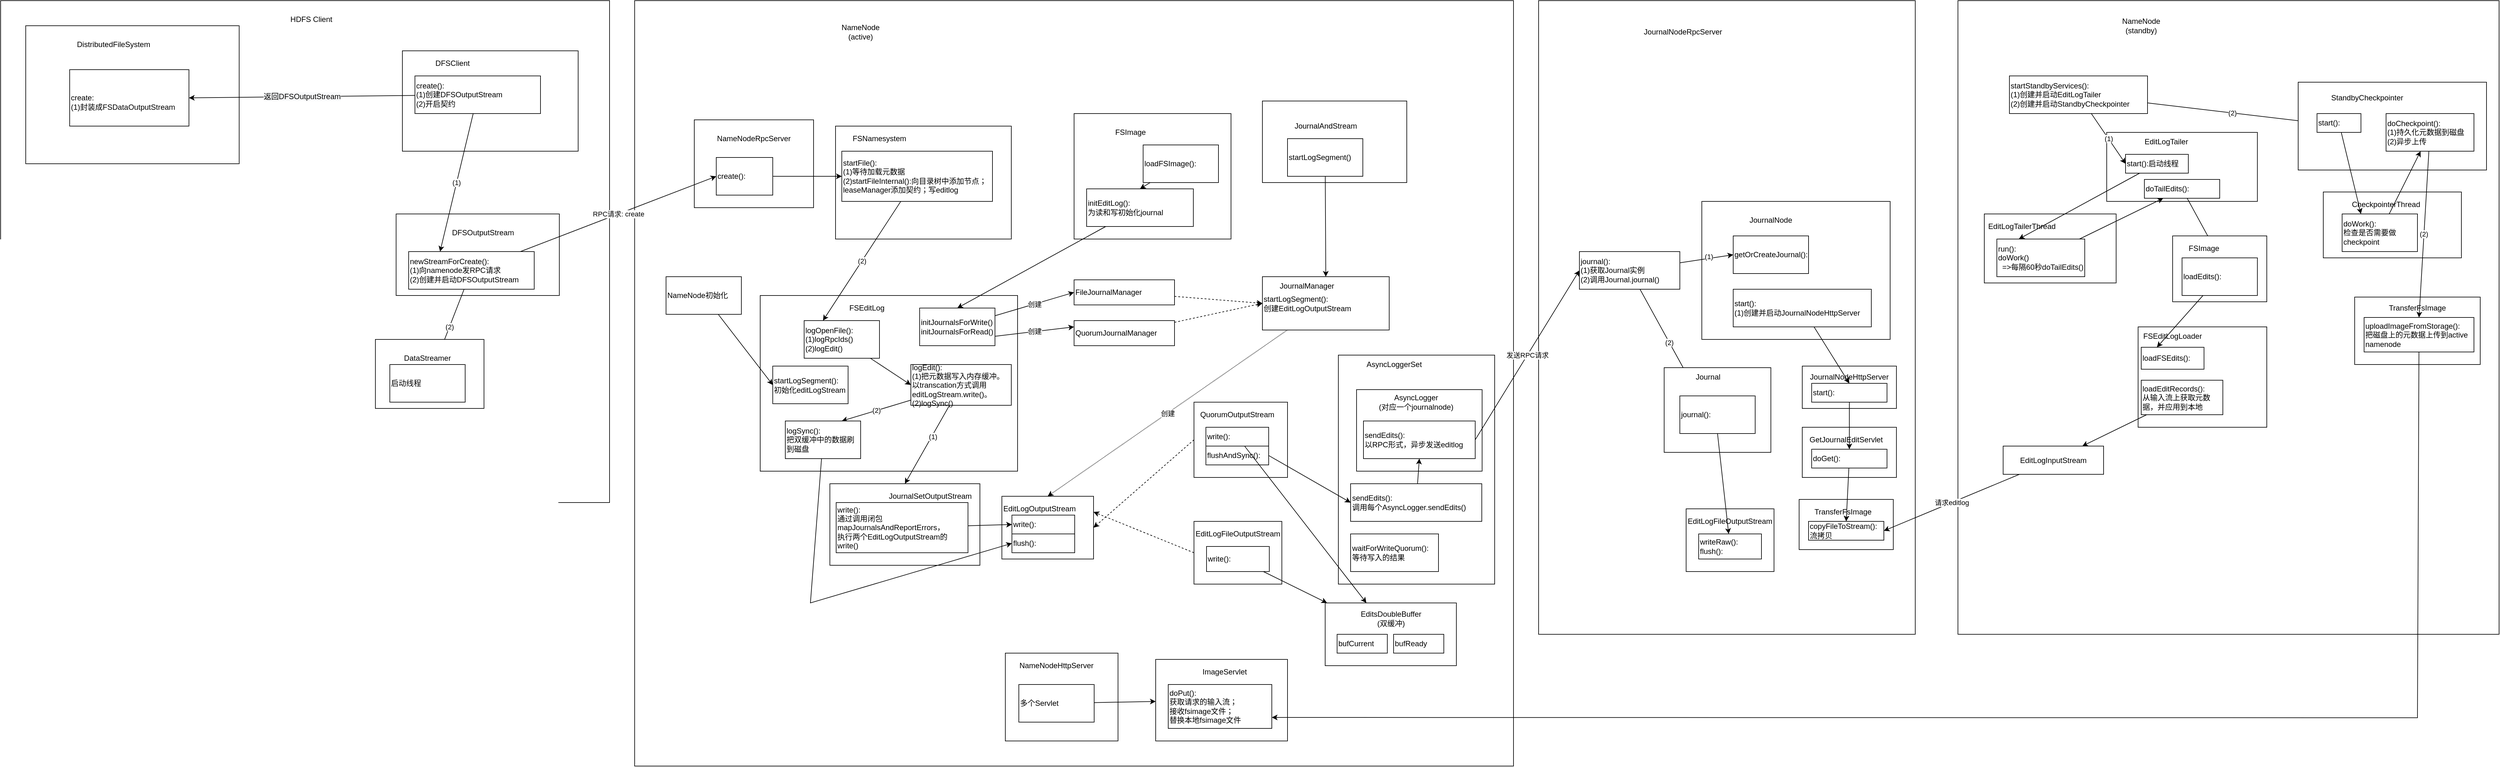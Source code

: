 <mxfile version="13.6.2" type="device"><diagram id="WIrvbd6yQjFykrB4WnED" name="Page-1"><mxGraphModel dx="1298" dy="945" grid="1" gridSize="10" guides="1" tooltips="1" connect="1" arrows="1" fold="1" page="1" pageScale="1" pageWidth="827" pageHeight="1169" math="0" shadow="0"><root><mxCell id="0"/><mxCell id="1" parent="0"/><mxCell id="L413cTu3ihqH50KX3K6Q-119" value="" style="rounded=0;whiteSpace=wrap;html=1;align=left;" vertex="1" parent="1"><mxGeometry x="70" y="180" width="970" height="800" as="geometry"/></mxCell><mxCell id="L413cTu3ihqH50KX3K6Q-20" value="" style="rounded=0;whiteSpace=wrap;html=1;align=left;" vertex="1" parent="1"><mxGeometry x="1080" y="180" width="1400" height="1220" as="geometry"/></mxCell><mxCell id="L413cTu3ihqH50KX3K6Q-99" value="" style="rounded=0;whiteSpace=wrap;html=1;align=left;" vertex="1" parent="1"><mxGeometry x="2201" y="745" width="249" height="365" as="geometry"/></mxCell><mxCell id="L413cTu3ihqH50KX3K6Q-1" value="" style="rounded=0;whiteSpace=wrap;html=1;" vertex="1" parent="1"><mxGeometry x="110" y="220" width="340" height="220" as="geometry"/></mxCell><mxCell id="L413cTu3ihqH50KX3K6Q-8" value="&lt;br&gt;create:&lt;br&gt;(1)封装成FSDataOutputStream" style="rounded=0;whiteSpace=wrap;html=1;align=left;" vertex="1" parent="1"><mxGeometry x="180" y="290" width="190" height="90" as="geometry"/></mxCell><mxCell id="L413cTu3ihqH50KX3K6Q-2" value="DistributedFileSystem" style="text;html=1;strokeColor=none;fillColor=none;align=center;verticalAlign=middle;whiteSpace=wrap;rounded=0;" vertex="1" parent="1"><mxGeometry x="180" y="240" width="140" height="20" as="geometry"/></mxCell><mxCell id="L413cTu3ihqH50KX3K6Q-3" value="" style="rounded=0;whiteSpace=wrap;html=1;" vertex="1" parent="1"><mxGeometry x="710" y="260" width="280" height="160" as="geometry"/></mxCell><mxCell id="L413cTu3ihqH50KX3K6Q-4" value="DFSClient" style="text;html=1;strokeColor=none;fillColor=none;align=center;verticalAlign=middle;whiteSpace=wrap;rounded=0;" vertex="1" parent="1"><mxGeometry x="770" y="270" width="40" height="20" as="geometry"/></mxCell><mxCell id="L413cTu3ihqH50KX3K6Q-5" value="" style="rounded=0;whiteSpace=wrap;html=1;" vertex="1" parent="1"><mxGeometry x="700" y="520" width="260" height="130" as="geometry"/></mxCell><mxCell id="L413cTu3ihqH50KX3K6Q-11" value="&lt;span style=&quot;font-size: 12px ; background-color: rgb(248 , 249 , 250)&quot;&gt;返回DFSOutputStream&lt;/span&gt;" style="rounded=0;orthogonalLoop=1;jettySize=auto;html=1;entryX=1;entryY=0.5;entryDx=0;entryDy=0;" edge="1" parent="1" source="L413cTu3ihqH50KX3K6Q-10" target="L413cTu3ihqH50KX3K6Q-8"><mxGeometry relative="1" as="geometry"/></mxCell><mxCell id="L413cTu3ihqH50KX3K6Q-19" value="(1)" style="edgeStyle=none;rounded=0;orthogonalLoop=1;jettySize=auto;html=1;entryX=0.25;entryY=0;entryDx=0;entryDy=0;" edge="1" parent="1" source="L413cTu3ihqH50KX3K6Q-10" target="L413cTu3ihqH50KX3K6Q-14"><mxGeometry relative="1" as="geometry"/></mxCell><mxCell id="L413cTu3ihqH50KX3K6Q-10" value="create():&lt;br&gt;(1)创建&lt;span style=&quot;text-align: center&quot;&gt;DFSOutputStream&lt;/span&gt;&lt;br&gt;(2)开启契约" style="rounded=0;whiteSpace=wrap;html=1;align=left;" vertex="1" parent="1"><mxGeometry x="730" y="300" width="200" height="60" as="geometry"/></mxCell><mxCell id="L413cTu3ihqH50KX3K6Q-13" value="DFSOutputStream" style="text;html=1;strokeColor=none;fillColor=none;align=center;verticalAlign=middle;whiteSpace=wrap;rounded=0;" vertex="1" parent="1"><mxGeometry x="787" y="540" width="103" height="20" as="geometry"/></mxCell><mxCell id="L413cTu3ihqH50KX3K6Q-18" value="(2)" style="edgeStyle=none;rounded=0;orthogonalLoop=1;jettySize=auto;html=1;" edge="1" parent="1" source="L413cTu3ihqH50KX3K6Q-14" target="L413cTu3ihqH50KX3K6Q-17"><mxGeometry relative="1" as="geometry"/></mxCell><mxCell id="L413cTu3ihqH50KX3K6Q-14" value="newStreamForCreate():&lt;br&gt;(1)向namenode发RPC请求&lt;br&gt;(2)创建并启动DFSOutputStream" style="rounded=0;whiteSpace=wrap;html=1;align=left;" vertex="1" parent="1"><mxGeometry x="720" y="580" width="200" height="60" as="geometry"/></mxCell><mxCell id="L413cTu3ihqH50KX3K6Q-15" value="" style="rounded=0;whiteSpace=wrap;html=1;align=left;" vertex="1" parent="1"><mxGeometry x="667" y="720" width="173" height="110" as="geometry"/></mxCell><mxCell id="L413cTu3ihqH50KX3K6Q-16" value="DataStreamer" style="text;html=1;strokeColor=none;fillColor=none;align=center;verticalAlign=middle;whiteSpace=wrap;rounded=0;" vertex="1" parent="1"><mxGeometry x="730" y="740" width="40" height="20" as="geometry"/></mxCell><mxCell id="L413cTu3ihqH50KX3K6Q-17" value="启动线程" style="rounded=0;whiteSpace=wrap;html=1;align=left;" vertex="1" parent="1"><mxGeometry x="690" y="760" width="120" height="60" as="geometry"/></mxCell><mxCell id="L413cTu3ihqH50KX3K6Q-21" value="NameNode&lt;br&gt;(active)" style="text;html=1;strokeColor=none;fillColor=none;align=center;verticalAlign=middle;whiteSpace=wrap;rounded=0;" vertex="1" parent="1"><mxGeometry x="1420" y="220" width="40" height="20" as="geometry"/></mxCell><mxCell id="L413cTu3ihqH50KX3K6Q-23" value="" style="rounded=0;whiteSpace=wrap;html=1;align=left;" vertex="1" parent="1"><mxGeometry x="1175" y="370" width="190" height="140" as="geometry"/></mxCell><mxCell id="L413cTu3ihqH50KX3K6Q-22" value="NameNodeRpcServer" style="text;html=1;strokeColor=none;fillColor=none;align=center;verticalAlign=middle;whiteSpace=wrap;rounded=0;" vertex="1" parent="1"><mxGeometry x="1210" y="390" width="120" height="20" as="geometry"/></mxCell><mxCell id="L413cTu3ihqH50KX3K6Q-25" value="create():&lt;br&gt;" style="rounded=0;whiteSpace=wrap;html=1;align=left;" vertex="1" parent="1"><mxGeometry x="1210" y="430" width="90" height="60" as="geometry"/></mxCell><mxCell id="L413cTu3ihqH50KX3K6Q-26" value="" style="rounded=0;whiteSpace=wrap;html=1;align=left;" vertex="1" parent="1"><mxGeometry x="1400" y="380" width="280" height="180" as="geometry"/></mxCell><mxCell id="L413cTu3ihqH50KX3K6Q-27" value="&lt;span style=&quot;text-align: left&quot;&gt;FSNamesystem&lt;/span&gt;" style="text;html=1;strokeColor=none;fillColor=none;align=center;verticalAlign=middle;whiteSpace=wrap;rounded=0;" vertex="1" parent="1"><mxGeometry x="1450" y="390" width="40" height="20" as="geometry"/></mxCell><mxCell id="L413cTu3ihqH50KX3K6Q-28" value="startFile():&lt;br&gt;(1)等待加载元数据&lt;br&gt;(2)startFileInternal():向目录树中添加节点；leaseManager添加契约；写editlog" style="rounded=0;whiteSpace=wrap;html=1;align=left;" vertex="1" parent="1"><mxGeometry x="1410" y="420" width="240" height="80" as="geometry"/></mxCell><mxCell id="L413cTu3ihqH50KX3K6Q-29" style="edgeStyle=none;rounded=0;orthogonalLoop=1;jettySize=auto;html=1;" edge="1" parent="1" source="L413cTu3ihqH50KX3K6Q-25" target="L413cTu3ihqH50KX3K6Q-28"><mxGeometry relative="1" as="geometry"/></mxCell><mxCell id="L413cTu3ihqH50KX3K6Q-30" value="RPC请求: create" style="edgeStyle=none;rounded=0;orthogonalLoop=1;jettySize=auto;html=1;entryX=0;entryY=0.5;entryDx=0;entryDy=0;" edge="1" parent="1" source="L413cTu3ihqH50KX3K6Q-14" target="L413cTu3ihqH50KX3K6Q-25"><mxGeometry relative="1" as="geometry"/></mxCell><mxCell id="L413cTu3ihqH50KX3K6Q-31" value="" style="rounded=0;whiteSpace=wrap;html=1;align=left;" vertex="1" parent="1"><mxGeometry x="1280" y="650" width="410" height="280" as="geometry"/></mxCell><mxCell id="L413cTu3ihqH50KX3K6Q-32" value="FSEditLog" style="text;html=1;strokeColor=none;fillColor=none;align=center;verticalAlign=middle;whiteSpace=wrap;rounded=0;" vertex="1" parent="1"><mxGeometry x="1430" y="660" width="40" height="20" as="geometry"/></mxCell><mxCell id="L413cTu3ihqH50KX3K6Q-36" style="edgeStyle=none;rounded=0;orthogonalLoop=1;jettySize=auto;html=1;entryX=0;entryY=0.5;entryDx=0;entryDy=0;" edge="1" parent="1" source="L413cTu3ihqH50KX3K6Q-33" target="L413cTu3ihqH50KX3K6Q-35"><mxGeometry relative="1" as="geometry"/></mxCell><mxCell id="L413cTu3ihqH50KX3K6Q-33" value="logOpenFile():&lt;br&gt;(1)logRpcIds()&lt;br&gt;(2)logEdit()" style="rounded=0;whiteSpace=wrap;html=1;align=left;" vertex="1" parent="1"><mxGeometry x="1350" y="690" width="120" height="60" as="geometry"/></mxCell><mxCell id="L413cTu3ihqH50KX3K6Q-34" value="(2)" style="edgeStyle=none;rounded=0;orthogonalLoop=1;jettySize=auto;html=1;entryX=0.25;entryY=0;entryDx=0;entryDy=0;" edge="1" parent="1" source="L413cTu3ihqH50KX3K6Q-28" target="L413cTu3ihqH50KX3K6Q-33"><mxGeometry relative="1" as="geometry"/></mxCell><mxCell id="L413cTu3ihqH50KX3K6Q-67" style="edgeStyle=none;rounded=0;orthogonalLoop=1;jettySize=auto;html=1;entryX=0.5;entryY=0;entryDx=0;entryDy=0;" edge="1" parent="1" source="L413cTu3ihqH50KX3K6Q-35" target="L413cTu3ihqH50KX3K6Q-50"><mxGeometry relative="1" as="geometry"/></mxCell><mxCell id="L413cTu3ihqH50KX3K6Q-68" value="(1)" style="edgeLabel;html=1;align=center;verticalAlign=middle;resizable=0;points=[];" vertex="1" connectable="0" parent="L413cTu3ihqH50KX3K6Q-67"><mxGeometry x="-0.206" y="2" relative="1" as="geometry"><mxPoint y="-1" as="offset"/></mxGeometry></mxCell><mxCell id="L413cTu3ihqH50KX3K6Q-85" value="(2)" style="edgeStyle=none;rounded=0;orthogonalLoop=1;jettySize=auto;html=1;entryX=0.75;entryY=0;entryDx=0;entryDy=0;" edge="1" parent="1" source="L413cTu3ihqH50KX3K6Q-35" target="L413cTu3ihqH50KX3K6Q-84"><mxGeometry relative="1" as="geometry"/></mxCell><mxCell id="L413cTu3ihqH50KX3K6Q-35" value="logEdit():&lt;br&gt;(1)把元数据写入内存缓冲。以transcation方式调用editLogStream.write()。&lt;br&gt;(2)logSync()" style="rounded=0;whiteSpace=wrap;html=1;align=left;" vertex="1" parent="1"><mxGeometry x="1520" y="760" width="160" height="65" as="geometry"/></mxCell><mxCell id="L413cTu3ihqH50KX3K6Q-41" value="" style="rounded=0;whiteSpace=wrap;html=1;align=left;" vertex="1" parent="1"><mxGeometry x="1780" y="360" width="250" height="200" as="geometry"/></mxCell><mxCell id="L413cTu3ihqH50KX3K6Q-42" value="FSImage" style="text;html=1;strokeColor=none;fillColor=none;align=center;verticalAlign=middle;whiteSpace=wrap;rounded=0;" vertex="1" parent="1"><mxGeometry x="1850" y="380" width="40" height="20" as="geometry"/></mxCell><mxCell id="L413cTu3ihqH50KX3K6Q-47" style="edgeStyle=none;rounded=0;orthogonalLoop=1;jettySize=auto;html=1;entryX=0.5;entryY=0;entryDx=0;entryDy=0;" edge="1" parent="1" source="L413cTu3ihqH50KX3K6Q-43" target="L413cTu3ihqH50KX3K6Q-46"><mxGeometry relative="1" as="geometry"/></mxCell><mxCell id="L413cTu3ihqH50KX3K6Q-43" value="initEditLog():&lt;br&gt;为读和写初始化journal" style="rounded=0;whiteSpace=wrap;html=1;align=left;" vertex="1" parent="1"><mxGeometry x="1800" y="480" width="170" height="60" as="geometry"/></mxCell><mxCell id="L413cTu3ihqH50KX3K6Q-45" style="edgeStyle=none;rounded=0;orthogonalLoop=1;jettySize=auto;html=1;entryX=0.5;entryY=0;entryDx=0;entryDy=0;" edge="1" parent="1" source="L413cTu3ihqH50KX3K6Q-44" target="L413cTu3ihqH50KX3K6Q-43"><mxGeometry relative="1" as="geometry"/></mxCell><mxCell id="L413cTu3ihqH50KX3K6Q-44" value="loadFSImage():" style="rounded=0;whiteSpace=wrap;html=1;align=left;" vertex="1" parent="1"><mxGeometry x="1890" y="410" width="120" height="60" as="geometry"/></mxCell><mxCell id="L413cTu3ihqH50KX3K6Q-48" value="创建" style="edgeStyle=none;rounded=0;orthogonalLoop=1;jettySize=auto;html=1;entryX=0;entryY=0.5;entryDx=0;entryDy=0;" edge="1" parent="1" source="L413cTu3ihqH50KX3K6Q-46" target="L413cTu3ihqH50KX3K6Q-37"><mxGeometry relative="1" as="geometry"/></mxCell><mxCell id="L413cTu3ihqH50KX3K6Q-49" value="创建" style="edgeStyle=none;rounded=0;orthogonalLoop=1;jettySize=auto;html=1;entryX=0;entryY=0.25;entryDx=0;entryDy=0;exitX=1;exitY=0.75;exitDx=0;exitDy=0;" edge="1" parent="1" source="L413cTu3ihqH50KX3K6Q-46" target="L413cTu3ihqH50KX3K6Q-39"><mxGeometry relative="1" as="geometry"/></mxCell><mxCell id="L413cTu3ihqH50KX3K6Q-46" value="initJournalsForWrite()&lt;br&gt;initJournalsForRead()" style="rounded=0;whiteSpace=wrap;html=1;align=left;" vertex="1" parent="1"><mxGeometry x="1534" y="670" width="120" height="60" as="geometry"/></mxCell><mxCell id="L413cTu3ihqH50KX3K6Q-50" value="" style="rounded=0;whiteSpace=wrap;html=1;align=left;" vertex="1" parent="1"><mxGeometry x="1391" y="950" width="239" height="130" as="geometry"/></mxCell><mxCell id="L413cTu3ihqH50KX3K6Q-51" value="JournalSetOutputStream" style="text;html=1;strokeColor=none;fillColor=none;align=center;verticalAlign=middle;whiteSpace=wrap;rounded=0;" vertex="1" parent="1"><mxGeometry x="1531" y="960" width="40" height="20" as="geometry"/></mxCell><mxCell id="L413cTu3ihqH50KX3K6Q-52" value="&lt;font style=&quot;font-size: 12px&quot;&gt;write():&lt;br&gt;通过调用闭包&lt;/font&gt;&lt;span style=&quot;background-color: rgb(255 , 255 , 255)&quot;&gt;&lt;font style=&quot;font-size: 12px&quot;&gt;mapJournalsAndReportErrors，&lt;br&gt;执行两个EditLogOutputStream的write()&lt;/font&gt;&lt;br&gt;&lt;/span&gt;" style="rounded=0;whiteSpace=wrap;html=1;align=left;" vertex="1" parent="1"><mxGeometry x="1401" y="980" width="210" height="80" as="geometry"/></mxCell><mxCell id="L413cTu3ihqH50KX3K6Q-53" value="" style="rounded=0;whiteSpace=wrap;html=1;align=left;" vertex="1" parent="1"><mxGeometry x="1665" y="970" width="146" height="100" as="geometry"/></mxCell><mxCell id="L413cTu3ihqH50KX3K6Q-54" value="EditLogOutputStream" style="text;html=1;strokeColor=none;fillColor=none;align=center;verticalAlign=middle;whiteSpace=wrap;rounded=0;" vertex="1" parent="1"><mxGeometry x="1705" y="980" width="40" height="20" as="geometry"/></mxCell><mxCell id="L413cTu3ihqH50KX3K6Q-61" style="edgeStyle=none;rounded=0;orthogonalLoop=1;jettySize=auto;html=1;entryX=1;entryY=0.25;entryDx=0;entryDy=0;dashed=1;exitX=0;exitY=0.5;exitDx=0;exitDy=0;" edge="1" parent="1" source="L413cTu3ihqH50KX3K6Q-55" target="L413cTu3ihqH50KX3K6Q-53"><mxGeometry relative="1" as="geometry"><mxPoint x="2041" y="975.833" as="sourcePoint"/></mxGeometry></mxCell><mxCell id="L413cTu3ihqH50KX3K6Q-55" value="" style="rounded=0;whiteSpace=wrap;html=1;align=left;" vertex="1" parent="1"><mxGeometry x="1971" y="1010" width="140" height="100" as="geometry"/></mxCell><mxCell id="L413cTu3ihqH50KX3K6Q-56" value="EditLogFileOutputStream" style="text;html=1;strokeColor=none;fillColor=none;align=center;verticalAlign=middle;whiteSpace=wrap;rounded=0;" vertex="1" parent="1"><mxGeometry x="2021" y="1020" width="40" height="20" as="geometry"/></mxCell><mxCell id="L413cTu3ihqH50KX3K6Q-62" style="edgeStyle=none;rounded=0;orthogonalLoop=1;jettySize=auto;html=1;entryX=1;entryY=0.5;entryDx=0;entryDy=0;dashed=1;exitX=0;exitY=0.5;exitDx=0;exitDy=0;" edge="1" parent="1" source="L413cTu3ihqH50KX3K6Q-57" target="L413cTu3ihqH50KX3K6Q-53"><mxGeometry relative="1" as="geometry"/></mxCell><mxCell id="L413cTu3ihqH50KX3K6Q-57" value="" style="rounded=0;whiteSpace=wrap;html=1;align=left;" vertex="1" parent="1"><mxGeometry x="1971" y="820" width="149" height="120" as="geometry"/></mxCell><mxCell id="L413cTu3ihqH50KX3K6Q-58" value="QuorumOutputStream" style="text;html=1;strokeColor=none;fillColor=none;align=center;verticalAlign=middle;whiteSpace=wrap;rounded=0;" vertex="1" parent="1"><mxGeometry x="2020" y="830" width="40" height="20" as="geometry"/></mxCell><mxCell id="L413cTu3ihqH50KX3K6Q-60" value="write():" style="rounded=0;whiteSpace=wrap;html=1;align=left;" vertex="1" parent="1"><mxGeometry x="1681" y="1000" width="100" height="30" as="geometry"/></mxCell><mxCell id="L413cTu3ihqH50KX3K6Q-188" style="edgeStyle=none;rounded=0;orthogonalLoop=1;jettySize=auto;html=1;" edge="1" parent="1" source="L413cTu3ihqH50KX3K6Q-65" target="L413cTu3ihqH50KX3K6Q-82"><mxGeometry relative="1" as="geometry"/></mxCell><mxCell id="L413cTu3ihqH50KX3K6Q-65" value="write():" style="rounded=0;whiteSpace=wrap;html=1;align=left;" vertex="1" parent="1"><mxGeometry x="1991" y="1050" width="100" height="40" as="geometry"/></mxCell><mxCell id="L413cTu3ihqH50KX3K6Q-66" value="write():" style="rounded=0;whiteSpace=wrap;html=1;align=left;" vertex="1" parent="1"><mxGeometry x="1990" y="860" width="100" height="30" as="geometry"/></mxCell><mxCell id="L413cTu3ihqH50KX3K6Q-70" value="startLogSegment():&lt;br&gt;初始化editLogStream" style="rounded=0;whiteSpace=wrap;html=1;align=left;" vertex="1" parent="1"><mxGeometry x="1300" y="762.5" width="120" height="60" as="geometry"/></mxCell><mxCell id="L413cTu3ihqH50KX3K6Q-72" style="edgeStyle=none;rounded=0;orthogonalLoop=1;jettySize=auto;html=1;entryX=0;entryY=0.5;entryDx=0;entryDy=0;" edge="1" parent="1" source="L413cTu3ihqH50KX3K6Q-71" target="L413cTu3ihqH50KX3K6Q-70"><mxGeometry relative="1" as="geometry"/></mxCell><mxCell id="L413cTu3ihqH50KX3K6Q-71" value="NameNode初始化" style="rounded=0;whiteSpace=wrap;html=1;align=left;" vertex="1" parent="1"><mxGeometry x="1130" y="620" width="120" height="60" as="geometry"/></mxCell><mxCell id="L413cTu3ihqH50KX3K6Q-73" value="" style="rounded=0;whiteSpace=wrap;html=1;align=left;" vertex="1" parent="1"><mxGeometry x="2080" y="340" width="230" height="130" as="geometry"/></mxCell><mxCell id="L413cTu3ihqH50KX3K6Q-78" style="edgeStyle=none;rounded=0;orthogonalLoop=1;jettySize=auto;html=1;entryX=0;entryY=0.5;entryDx=0;entryDy=0;dashed=1;" edge="1" parent="1" source="L413cTu3ihqH50KX3K6Q-37" target="L413cTu3ihqH50KX3K6Q-75"><mxGeometry relative="1" as="geometry"/></mxCell><mxCell id="L413cTu3ihqH50KX3K6Q-37" value="&lt;span style=&quot;text-align: center&quot;&gt;FileJournalManager&lt;br&gt;&lt;/span&gt;" style="rounded=0;whiteSpace=wrap;html=1;align=left;" vertex="1" parent="1"><mxGeometry x="1780" y="625" width="160" height="40" as="geometry"/></mxCell><mxCell id="L413cTu3ihqH50KX3K6Q-79" style="edgeStyle=none;rounded=0;orthogonalLoop=1;jettySize=auto;html=1;entryX=0;entryY=0.5;entryDx=0;entryDy=0;dashed=1;" edge="1" parent="1" source="L413cTu3ihqH50KX3K6Q-39" target="L413cTu3ihqH50KX3K6Q-75"><mxGeometry relative="1" as="geometry"/></mxCell><mxCell id="L413cTu3ihqH50KX3K6Q-39" value="&lt;span style=&quot;text-align: center&quot;&gt;QuorumJournalManager&lt;/span&gt;" style="rounded=0;whiteSpace=wrap;html=1;align=left;" vertex="1" parent="1"><mxGeometry x="1780" y="690" width="160" height="40" as="geometry"/></mxCell><mxCell id="L413cTu3ihqH50KX3K6Q-74" value="JournalAndStream" style="text;html=1;strokeColor=none;fillColor=none;align=center;verticalAlign=middle;whiteSpace=wrap;rounded=0;" vertex="1" parent="1"><mxGeometry x="2161" y="370" width="40" height="20" as="geometry"/></mxCell><mxCell id="L413cTu3ihqH50KX3K6Q-76" value="创建" style="edgeStyle=none;rounded=0;orthogonalLoop=1;jettySize=auto;html=1;entryX=0.5;entryY=0;entryDx=0;entryDy=0;dashed=1;dashPattern=1 1;" edge="1" parent="1" source="L413cTu3ihqH50KX3K6Q-75" target="L413cTu3ihqH50KX3K6Q-53"><mxGeometry relative="1" as="geometry"/></mxCell><mxCell id="L413cTu3ihqH50KX3K6Q-75" value="&lt;span style=&quot;text-align: center&quot;&gt;startLogSegment():&lt;br&gt;创建EditLogOutputStream&lt;/span&gt;" style="rounded=0;whiteSpace=wrap;html=1;align=left;" vertex="1" parent="1"><mxGeometry x="2080" y="620" width="202" height="85" as="geometry"/></mxCell><mxCell id="L413cTu3ihqH50KX3K6Q-77" value="&lt;span style=&quot;text-align: left&quot;&gt;JournalManager&lt;/span&gt;" style="text;html=1;strokeColor=none;fillColor=none;align=center;verticalAlign=middle;whiteSpace=wrap;rounded=0;" vertex="1" parent="1"><mxGeometry x="2131" y="625" width="40" height="20" as="geometry"/></mxCell><mxCell id="L413cTu3ihqH50KX3K6Q-81" style="edgeStyle=none;rounded=0;orthogonalLoop=1;jettySize=auto;html=1;entryX=0.5;entryY=0;entryDx=0;entryDy=0;" edge="1" parent="1" source="L413cTu3ihqH50KX3K6Q-80" target="L413cTu3ihqH50KX3K6Q-75"><mxGeometry relative="1" as="geometry"/></mxCell><mxCell id="L413cTu3ihqH50KX3K6Q-80" value="&lt;pre style=&quot;background-color: rgb(255 , 255 , 255)&quot;&gt;&lt;font style=&quot;font-size: 12px&quot; face=&quot;Helvetica&quot;&gt;startLogSegment()&lt;/font&gt;&lt;/pre&gt;" style="rounded=0;whiteSpace=wrap;html=1;align=left;" vertex="1" parent="1"><mxGeometry x="2120" y="400" width="120" height="60" as="geometry"/></mxCell><mxCell id="L413cTu3ihqH50KX3K6Q-82" value="" style="rounded=0;whiteSpace=wrap;html=1;align=left;" vertex="1" parent="1"><mxGeometry x="2180" y="1140" width="209" height="100" as="geometry"/></mxCell><mxCell id="L413cTu3ihqH50KX3K6Q-83" value="EditsDoubleBuffer&lt;br&gt;(双缓冲)" style="text;html=1;strokeColor=none;fillColor=none;align=center;verticalAlign=middle;whiteSpace=wrap;rounded=0;" vertex="1" parent="1"><mxGeometry x="2209.5" y="1150" width="150" height="30" as="geometry"/></mxCell><mxCell id="L413cTu3ihqH50KX3K6Q-90" style="edgeStyle=none;rounded=0;orthogonalLoop=1;jettySize=auto;html=1;entryX=0;entryY=0.5;entryDx=0;entryDy=0;" edge="1" parent="1" source="L413cTu3ihqH50KX3K6Q-84" target="L413cTu3ihqH50KX3K6Q-89"><mxGeometry relative="1" as="geometry"><Array as="points"><mxPoint x="1360" y="1140"/></Array></mxGeometry></mxCell><mxCell id="L413cTu3ihqH50KX3K6Q-84" value="logSync():&lt;br&gt;把双缓冲中的数据刷到磁盘" style="rounded=0;whiteSpace=wrap;html=1;align=left;" vertex="1" parent="1"><mxGeometry x="1320" y="850" width="120" height="60" as="geometry"/></mxCell><mxCell id="L413cTu3ihqH50KX3K6Q-87" value="bufCurrent" style="rounded=0;whiteSpace=wrap;html=1;align=left;" vertex="1" parent="1"><mxGeometry x="2199" y="1190" width="80" height="30" as="geometry"/></mxCell><mxCell id="L413cTu3ihqH50KX3K6Q-88" value="bufReady" style="rounded=0;whiteSpace=wrap;html=1;align=left;" vertex="1" parent="1"><mxGeometry x="2289" y="1190" width="80" height="30" as="geometry"/></mxCell><mxCell id="L413cTu3ihqH50KX3K6Q-69" style="edgeStyle=none;rounded=0;orthogonalLoop=1;jettySize=auto;html=1;entryX=0;entryY=0.5;entryDx=0;entryDy=0;" edge="1" parent="1" source="L413cTu3ihqH50KX3K6Q-52" target="L413cTu3ihqH50KX3K6Q-60"><mxGeometry relative="1" as="geometry"/></mxCell><mxCell id="L413cTu3ihqH50KX3K6Q-89" value="flush():" style="rounded=0;whiteSpace=wrap;html=1;align=left;" vertex="1" parent="1"><mxGeometry x="1681" y="1030" width="100" height="30" as="geometry"/></mxCell><mxCell id="L413cTu3ihqH50KX3K6Q-102" style="edgeStyle=none;rounded=0;orthogonalLoop=1;jettySize=auto;html=1;entryX=0;entryY=0.5;entryDx=0;entryDy=0;exitX=1;exitY=0.5;exitDx=0;exitDy=0;" edge="1" parent="1" source="L413cTu3ihqH50KX3K6Q-91" target="L413cTu3ihqH50KX3K6Q-103"><mxGeometry relative="1" as="geometry"/></mxCell><mxCell id="L413cTu3ihqH50KX3K6Q-91" value="flushAndSync():" style="rounded=0;whiteSpace=wrap;html=1;align=left;" vertex="1" parent="1"><mxGeometry x="1990" y="890" width="100" height="30" as="geometry"/></mxCell><mxCell id="L413cTu3ihqH50KX3K6Q-92" value="" style="rounded=0;whiteSpace=wrap;html=1;align=left;" vertex="1" parent="1"><mxGeometry x="2520" y="180" width="600" height="1010" as="geometry"/></mxCell><mxCell id="L413cTu3ihqH50KX3K6Q-93" value="JournalNodeRpcServer" style="text;html=1;strokeColor=none;fillColor=none;align=center;verticalAlign=middle;whiteSpace=wrap;rounded=0;" vertex="1" parent="1"><mxGeometry x="2730" y="220" width="40" height="20" as="geometry"/></mxCell><mxCell id="L413cTu3ihqH50KX3K6Q-145" value="(2)" style="edgeStyle=none;rounded=0;orthogonalLoop=1;jettySize=auto;html=1;entryX=0.25;entryY=0;entryDx=0;entryDy=0;" edge="1" parent="1" source="L413cTu3ihqH50KX3K6Q-94" target="L413cTu3ihqH50KX3K6Q-110"><mxGeometry relative="1" as="geometry"/></mxCell><mxCell id="L413cTu3ihqH50KX3K6Q-94" value="journal():&lt;br&gt;(1)获取Journal实例&lt;br&gt;(2)调用Journal.journal()" style="rounded=0;whiteSpace=wrap;html=1;align=left;" vertex="1" parent="1"><mxGeometry x="2585" y="580" width="160" height="60" as="geometry"/></mxCell><mxCell id="L413cTu3ihqH50KX3K6Q-95" value="" style="rounded=0;whiteSpace=wrap;html=1;align=left;" vertex="1" parent="1"><mxGeometry x="2230" y="800" width="200" height="130" as="geometry"/></mxCell><mxCell id="L413cTu3ihqH50KX3K6Q-96" value="AsyncLogger&lt;br&gt;(对应一个journalnode)" style="text;html=1;strokeColor=none;fillColor=none;align=center;verticalAlign=middle;whiteSpace=wrap;rounded=0;" vertex="1" parent="1"><mxGeometry x="2240" y="810" width="170" height="20" as="geometry"/></mxCell><mxCell id="L413cTu3ihqH50KX3K6Q-98" value="发送RPC请求" style="edgeStyle=none;rounded=0;orthogonalLoop=1;jettySize=auto;html=1;entryX=0;entryY=0.5;entryDx=0;entryDy=0;exitX=1;exitY=0.5;exitDx=0;exitDy=0;" edge="1" parent="1" source="L413cTu3ihqH50KX3K6Q-97" target="L413cTu3ihqH50KX3K6Q-94"><mxGeometry relative="1" as="geometry"/></mxCell><mxCell id="L413cTu3ihqH50KX3K6Q-97" value="sendEdits():&lt;br&gt;以RPC形式，异步发送editlog" style="rounded=0;whiteSpace=wrap;html=1;align=left;" vertex="1" parent="1"><mxGeometry x="2241" y="850" width="178" height="60" as="geometry"/></mxCell><mxCell id="L413cTu3ihqH50KX3K6Q-100" value="AsyncLoggerSet" style="text;html=1;strokeColor=none;fillColor=none;align=center;verticalAlign=middle;whiteSpace=wrap;rounded=0;" vertex="1" parent="1"><mxGeometry x="2270" y="750" width="40" height="20" as="geometry"/></mxCell><mxCell id="L413cTu3ihqH50KX3K6Q-101" value="waitForWriteQuorum():&lt;br&gt;等待写入的结果" style="rounded=0;whiteSpace=wrap;html=1;align=left;" vertex="1" parent="1"><mxGeometry x="2220.5" y="1030" width="140" height="60" as="geometry"/></mxCell><mxCell id="L413cTu3ihqH50KX3K6Q-104" style="edgeStyle=none;rounded=0;orthogonalLoop=1;jettySize=auto;html=1;entryX=0.5;entryY=1;entryDx=0;entryDy=0;" edge="1" parent="1" source="L413cTu3ihqH50KX3K6Q-103" target="L413cTu3ihqH50KX3K6Q-97"><mxGeometry relative="1" as="geometry"/></mxCell><mxCell id="L413cTu3ihqH50KX3K6Q-103" value="sendEdits():&lt;br&gt;调用每个AsyncLogger.sendEdits()" style="rounded=0;whiteSpace=wrap;html=1;align=left;" vertex="1" parent="1"><mxGeometry x="2220.5" y="950" width="209" height="60" as="geometry"/></mxCell><mxCell id="L413cTu3ihqH50KX3K6Q-105" value="" style="rounded=0;whiteSpace=wrap;html=1;align=left;" vertex="1" parent="1"><mxGeometry x="2780" y="500" width="300" height="220" as="geometry"/></mxCell><mxCell id="L413cTu3ihqH50KX3K6Q-106" value="JournalNode" style="text;html=1;strokeColor=none;fillColor=none;align=center;verticalAlign=middle;whiteSpace=wrap;rounded=0;" vertex="1" parent="1"><mxGeometry x="2870" y="520" width="40" height="20" as="geometry"/></mxCell><mxCell id="L413cTu3ihqH50KX3K6Q-107" value="getOrCreateJournal():&lt;br&gt;" style="rounded=0;whiteSpace=wrap;html=1;align=left;" vertex="1" parent="1"><mxGeometry x="2830" y="555" width="120" height="60" as="geometry"/></mxCell><mxCell id="L413cTu3ihqH50KX3K6Q-108" value="" style="rounded=0;whiteSpace=wrap;html=1;align=left;" vertex="1" parent="1"><mxGeometry x="2720" y="765" width="170" height="135" as="geometry"/></mxCell><mxCell id="L413cTu3ihqH50KX3K6Q-109" value="Journal" style="text;html=1;strokeColor=none;fillColor=none;align=center;verticalAlign=middle;whiteSpace=wrap;rounded=0;" vertex="1" parent="1"><mxGeometry x="2770" y="770" width="40" height="20" as="geometry"/></mxCell><mxCell id="L413cTu3ihqH50KX3K6Q-110" value="journal():&lt;br&gt;" style="rounded=0;whiteSpace=wrap;html=1;align=left;" vertex="1" parent="1"><mxGeometry x="2745" y="810" width="120" height="60" as="geometry"/></mxCell><mxCell id="L413cTu3ihqH50KX3K6Q-112" value="" style="rounded=0;whiteSpace=wrap;html=1;align=left;" vertex="1" parent="1"><mxGeometry x="2755" y="990" width="140" height="100" as="geometry"/></mxCell><mxCell id="L413cTu3ihqH50KX3K6Q-113" value="EditLogFileOutputStream" style="text;html=1;strokeColor=none;fillColor=none;align=center;verticalAlign=middle;whiteSpace=wrap;rounded=0;" vertex="1" parent="1"><mxGeometry x="2805" y="1000" width="40" height="20" as="geometry"/></mxCell><mxCell id="L413cTu3ihqH50KX3K6Q-114" value="writeRaw():&lt;br&gt;flush():" style="rounded=0;whiteSpace=wrap;html=1;align=left;" vertex="1" parent="1"><mxGeometry x="2775" y="1030" width="100" height="40" as="geometry"/></mxCell><mxCell id="L413cTu3ihqH50KX3K6Q-116" style="edgeStyle=none;rounded=0;orthogonalLoop=1;jettySize=auto;html=1;exitX=0.5;exitY=1;exitDx=0;exitDy=0;" edge="1" parent="1" source="L413cTu3ihqH50KX3K6Q-110" target="L413cTu3ihqH50KX3K6Q-114"><mxGeometry relative="1" as="geometry"/></mxCell><mxCell id="L413cTu3ihqH50KX3K6Q-117" value="" style="rounded=0;whiteSpace=wrap;html=1;align=left;" vertex="1" parent="1"><mxGeometry x="3188" y="180" width="862" height="1010" as="geometry"/></mxCell><mxCell id="L413cTu3ihqH50KX3K6Q-118" value="NameNode&lt;br&gt;(standby)" style="text;html=1;strokeColor=none;fillColor=none;align=center;verticalAlign=middle;whiteSpace=wrap;rounded=0;" vertex="1" parent="1"><mxGeometry x="3460" y="210" width="40" height="20" as="geometry"/></mxCell><mxCell id="L413cTu3ihqH50KX3K6Q-120" value="HDFS Client" style="text;html=1;strokeColor=none;fillColor=none;align=center;verticalAlign=middle;whiteSpace=wrap;rounded=0;" vertex="1" parent="1"><mxGeometry x="520" y="200" width="90" height="20" as="geometry"/></mxCell><mxCell id="L413cTu3ihqH50KX3K6Q-192" value="(2)" style="edgeStyle=none;rounded=0;orthogonalLoop=1;jettySize=auto;html=1;entryX=0;entryY=0.5;entryDx=0;entryDy=0;" edge="1" parent="1" source="L413cTu3ihqH50KX3K6Q-121" target="L413cTu3ihqH50KX3K6Q-173"><mxGeometry relative="1" as="geometry"/></mxCell><mxCell id="L413cTu3ihqH50KX3K6Q-121" value="startStandbyServices():&lt;br&gt;(1)创建并启动EditLogTailer&lt;br&gt;(2)创建并启动StandbyCheckpointer" style="rounded=0;whiteSpace=wrap;html=1;align=left;" vertex="1" parent="1"><mxGeometry x="3270" y="300" width="220" height="60" as="geometry"/></mxCell><mxCell id="L413cTu3ihqH50KX3K6Q-122" value="" style="rounded=0;whiteSpace=wrap;html=1;align=left;" vertex="1" parent="1"><mxGeometry x="3425" y="390" width="240" height="110" as="geometry"/></mxCell><mxCell id="L413cTu3ihqH50KX3K6Q-123" value="EditLogTailer" style="text;html=1;strokeColor=none;fillColor=none;align=center;verticalAlign=middle;whiteSpace=wrap;rounded=0;" vertex="1" parent="1"><mxGeometry x="3500" y="395" width="40" height="20" as="geometry"/></mxCell><mxCell id="L413cTu3ihqH50KX3K6Q-124" value="" style="rounded=0;whiteSpace=wrap;html=1;align=left;" vertex="1" parent="1"><mxGeometry x="3230" y="520" width="210" height="110" as="geometry"/></mxCell><mxCell id="L413cTu3ihqH50KX3K6Q-125" value="EditLogTailerThread" style="text;html=1;strokeColor=none;fillColor=none;align=center;verticalAlign=middle;whiteSpace=wrap;rounded=0;" vertex="1" parent="1"><mxGeometry x="3270" y="530" width="40" height="20" as="geometry"/></mxCell><mxCell id="L413cTu3ihqH50KX3K6Q-127" style="edgeStyle=none;rounded=0;orthogonalLoop=1;jettySize=auto;html=1;entryX=0.25;entryY=0;entryDx=0;entryDy=0;" edge="1" parent="1" source="L413cTu3ihqH50KX3K6Q-126" target="L413cTu3ihqH50KX3K6Q-128"><mxGeometry relative="1" as="geometry"/></mxCell><mxCell id="L413cTu3ihqH50KX3K6Q-126" value="start():启动线程" style="rounded=0;whiteSpace=wrap;html=1;align=left;" vertex="1" parent="1"><mxGeometry x="3455" y="425" width="100" height="30" as="geometry"/></mxCell><mxCell id="L413cTu3ihqH50KX3K6Q-130" style="edgeStyle=none;rounded=0;orthogonalLoop=1;jettySize=auto;html=1;entryX=0.25;entryY=1;entryDx=0;entryDy=0;" edge="1" parent="1" source="L413cTu3ihqH50KX3K6Q-128" target="L413cTu3ihqH50KX3K6Q-129"><mxGeometry relative="1" as="geometry"/></mxCell><mxCell id="L413cTu3ihqH50KX3K6Q-128" value="run():&lt;br&gt;doWork()&lt;br&gt;&amp;nbsp; =&amp;gt;每隔60秒doTailEdits()" style="rounded=0;whiteSpace=wrap;html=1;align=left;" vertex="1" parent="1"><mxGeometry x="3250" y="560" width="140" height="60" as="geometry"/></mxCell><mxCell id="L413cTu3ihqH50KX3K6Q-134" style="edgeStyle=none;rounded=0;orthogonalLoop=1;jettySize=auto;html=1;entryX=0.5;entryY=0;entryDx=0;entryDy=0;" edge="1" parent="1" source="L413cTu3ihqH50KX3K6Q-129" target="L413cTu3ihqH50KX3K6Q-133"><mxGeometry relative="1" as="geometry"/></mxCell><mxCell id="L413cTu3ihqH50KX3K6Q-129" value="doTailEdits():" style="rounded=0;whiteSpace=wrap;html=1;align=left;" vertex="1" parent="1"><mxGeometry x="3485" y="465" width="120" height="30" as="geometry"/></mxCell><mxCell id="L413cTu3ihqH50KX3K6Q-131" value="" style="rounded=0;whiteSpace=wrap;html=1;align=left;" vertex="1" parent="1"><mxGeometry x="3530" y="555" width="150" height="105" as="geometry"/></mxCell><mxCell id="L413cTu3ihqH50KX3K6Q-132" value="FSImage" style="text;html=1;strokeColor=none;fillColor=none;align=center;verticalAlign=middle;whiteSpace=wrap;rounded=0;" vertex="1" parent="1"><mxGeometry x="3560" y="565" width="40" height="20" as="geometry"/></mxCell><mxCell id="L413cTu3ihqH50KX3K6Q-133" value="loadEdits():&lt;br&gt;" style="rounded=0;whiteSpace=wrap;html=1;align=left;" vertex="1" parent="1"><mxGeometry x="3545" y="590" width="120" height="60" as="geometry"/></mxCell><mxCell id="L413cTu3ihqH50KX3K6Q-135" value="" style="rounded=0;whiteSpace=wrap;html=1;align=left;" vertex="1" parent="1"><mxGeometry x="3475" y="700" width="205" height="160" as="geometry"/></mxCell><mxCell id="L413cTu3ihqH50KX3K6Q-136" value="FSEditLogLoader" style="text;html=1;strokeColor=none;fillColor=none;align=center;verticalAlign=middle;whiteSpace=wrap;rounded=0;" vertex="1" parent="1"><mxGeometry x="3510" y="705" width="40" height="20" as="geometry"/></mxCell><mxCell id="L413cTu3ihqH50KX3K6Q-137" value="loadFSEdits():" style="rounded=0;whiteSpace=wrap;html=1;align=left;" vertex="1" parent="1"><mxGeometry x="3480" y="732.5" width="100" height="35" as="geometry"/></mxCell><mxCell id="L413cTu3ihqH50KX3K6Q-138" style="edgeStyle=none;rounded=0;orthogonalLoop=1;jettySize=auto;html=1;entryX=0.25;entryY=0;entryDx=0;entryDy=0;" edge="1" parent="1" source="L413cTu3ihqH50KX3K6Q-133" target="L413cTu3ihqH50KX3K6Q-137"><mxGeometry relative="1" as="geometry"/></mxCell><mxCell id="L413cTu3ihqH50KX3K6Q-158" style="edgeStyle=none;rounded=0;orthogonalLoop=1;jettySize=auto;html=1;" edge="1" parent="1" source="L413cTu3ihqH50KX3K6Q-139" target="L413cTu3ihqH50KX3K6Q-140"><mxGeometry relative="1" as="geometry"/></mxCell><mxCell id="L413cTu3ihqH50KX3K6Q-139" value="loadEditRecords():&lt;br&gt;从输入流上获取元数据，并应用到本地" style="rounded=0;whiteSpace=wrap;html=1;align=left;" vertex="1" parent="1"><mxGeometry x="3480" y="785" width="130" height="55" as="geometry"/></mxCell><mxCell id="L413cTu3ihqH50KX3K6Q-140" value="" style="rounded=0;whiteSpace=wrap;html=1;align=left;" vertex="1" parent="1"><mxGeometry x="3260" y="890" width="160" height="45" as="geometry"/></mxCell><mxCell id="L413cTu3ihqH50KX3K6Q-141" value="EditLogInputStream" style="text;html=1;strokeColor=none;fillColor=none;align=center;verticalAlign=middle;whiteSpace=wrap;rounded=0;" vertex="1" parent="1"><mxGeometry x="3320" y="902.5" width="40" height="20" as="geometry"/></mxCell><mxCell id="L413cTu3ihqH50KX3K6Q-115" style="edgeStyle=none;rounded=0;orthogonalLoop=1;jettySize=auto;html=1;entryX=0;entryY=0.5;entryDx=0;entryDy=0;" edge="1" parent="1" source="L413cTu3ihqH50KX3K6Q-94" target="L413cTu3ihqH50KX3K6Q-107"><mxGeometry relative="1" as="geometry"/></mxCell><mxCell id="L413cTu3ihqH50KX3K6Q-146" value="(1)" style="edgeLabel;html=1;align=center;verticalAlign=middle;resizable=0;points=[];" vertex="1" connectable="0" parent="L413cTu3ihqH50KX3K6Q-115"><mxGeometry x="0.082" y="3" relative="1" as="geometry"><mxPoint as="offset"/></mxGeometry></mxCell><mxCell id="L413cTu3ihqH50KX3K6Q-147" value="start():&lt;br&gt;(1)创建并启动JournalNodeHttpServer" style="rounded=0;whiteSpace=wrap;html=1;align=left;" vertex="1" parent="1"><mxGeometry x="2830" y="640" width="220" height="60" as="geometry"/></mxCell><mxCell id="L413cTu3ihqH50KX3K6Q-164" value="" style="edgeStyle=none;rounded=0;orthogonalLoop=1;jettySize=auto;html=1;" edge="1" parent="1" source="L413cTu3ihqH50KX3K6Q-148" target="L413cTu3ihqH50KX3K6Q-154"><mxGeometry relative="1" as="geometry"/></mxCell><mxCell id="L413cTu3ihqH50KX3K6Q-148" value="" style="rounded=0;whiteSpace=wrap;html=1;align=left;" vertex="1" parent="1"><mxGeometry x="2940" y="762.5" width="150" height="67.5" as="geometry"/></mxCell><mxCell id="L413cTu3ihqH50KX3K6Q-149" value="JournalNodeHttpServer" style="text;html=1;strokeColor=none;fillColor=none;align=center;verticalAlign=middle;whiteSpace=wrap;rounded=0;" vertex="1" parent="1"><mxGeometry x="2995" y="770" width="40" height="20" as="geometry"/></mxCell><mxCell id="L413cTu3ihqH50KX3K6Q-150" value="start():" style="rounded=0;whiteSpace=wrap;html=1;align=left;" vertex="1" parent="1"><mxGeometry x="2955" y="790" width="120" height="30" as="geometry"/></mxCell><mxCell id="L413cTu3ihqH50KX3K6Q-152" value="" style="rounded=0;whiteSpace=wrap;html=1;align=left;" vertex="1" parent="1"><mxGeometry x="2940" y="860" width="150" height="80" as="geometry"/></mxCell><mxCell id="L413cTu3ihqH50KX3K6Q-153" value="GetJournalEditServlet" style="text;html=1;strokeColor=none;fillColor=none;align=center;verticalAlign=middle;whiteSpace=wrap;rounded=0;" vertex="1" parent="1"><mxGeometry x="2990" y="870" width="40" height="20" as="geometry"/></mxCell><mxCell id="L413cTu3ihqH50KX3K6Q-154" value="doGet():" style="rounded=0;whiteSpace=wrap;html=1;align=left;" vertex="1" parent="1"><mxGeometry x="2955" y="895" width="120" height="30" as="geometry"/></mxCell><mxCell id="L413cTu3ihqH50KX3K6Q-155" value="" style="rounded=0;whiteSpace=wrap;html=1;align=left;" vertex="1" parent="1"><mxGeometry x="2935" y="975" width="150" height="80" as="geometry"/></mxCell><mxCell id="L413cTu3ihqH50KX3K6Q-156" value="TransferFsImage" style="text;html=1;strokeColor=none;fillColor=none;align=center;verticalAlign=middle;whiteSpace=wrap;rounded=0;" vertex="1" parent="1"><mxGeometry x="2985" y="985" width="40" height="20" as="geometry"/></mxCell><mxCell id="L413cTu3ihqH50KX3K6Q-157" value="copyFileToStream():&lt;br&gt;流拷贝" style="rounded=0;whiteSpace=wrap;html=1;align=left;" vertex="1" parent="1"><mxGeometry x="2950" y="1010" width="120" height="30" as="geometry"/></mxCell><mxCell id="L413cTu3ihqH50KX3K6Q-159" value="请求editlog" style="edgeStyle=none;rounded=0;orthogonalLoop=1;jettySize=auto;html=1;entryX=1;entryY=0.5;entryDx=0;entryDy=0;" edge="1" parent="1" source="L413cTu3ihqH50KX3K6Q-140" target="L413cTu3ihqH50KX3K6Q-157"><mxGeometry relative="1" as="geometry"/></mxCell><mxCell id="L413cTu3ihqH50KX3K6Q-160" style="edgeStyle=none;rounded=0;orthogonalLoop=1;jettySize=auto;html=1;entryX=0.5;entryY=0;entryDx=0;entryDy=0;" edge="1" parent="1" source="L413cTu3ihqH50KX3K6Q-147" target="L413cTu3ihqH50KX3K6Q-150"><mxGeometry relative="1" as="geometry"/></mxCell><mxCell id="L413cTu3ihqH50KX3K6Q-163" style="edgeStyle=none;rounded=0;orthogonalLoop=1;jettySize=auto;html=1;entryX=0.5;entryY=0;entryDx=0;entryDy=0;" edge="1" parent="1" source="L413cTu3ihqH50KX3K6Q-154" target="L413cTu3ihqH50KX3K6Q-157"><mxGeometry relative="1" as="geometry"/></mxCell><mxCell id="L413cTu3ihqH50KX3K6Q-161" style="edgeStyle=none;rounded=0;orthogonalLoop=1;jettySize=auto;html=1;entryX=0.5;entryY=0;entryDx=0;entryDy=0;" edge="1" parent="1" source="L413cTu3ihqH50KX3K6Q-150" target="L413cTu3ihqH50KX3K6Q-154"><mxGeometry relative="1" as="geometry"/></mxCell><mxCell id="L413cTu3ihqH50KX3K6Q-166" value="(1)" style="edgeStyle=none;rounded=0;orthogonalLoop=1;jettySize=auto;html=1;entryX=0;entryY=0.5;entryDx=0;entryDy=0;" edge="1" parent="1" source="L413cTu3ihqH50KX3K6Q-121" target="L413cTu3ihqH50KX3K6Q-126"><mxGeometry relative="1" as="geometry"><mxPoint x="3355" y="435.238" as="sourcePoint"/></mxGeometry></mxCell><mxCell id="L413cTu3ihqH50KX3K6Q-167" value="" style="rounded=0;whiteSpace=wrap;html=1;align=left;" vertex="1" parent="1"><mxGeometry x="3730" y="310" width="300" height="140" as="geometry"/></mxCell><mxCell id="L413cTu3ihqH50KX3K6Q-168" value="StandbyCheckpointer" style="text;html=1;strokeColor=none;fillColor=none;align=center;verticalAlign=middle;whiteSpace=wrap;rounded=0;" vertex="1" parent="1"><mxGeometry x="3820" y="325" width="40" height="20" as="geometry"/></mxCell><mxCell id="L413cTu3ihqH50KX3K6Q-170" value="" style="rounded=0;whiteSpace=wrap;html=1;align=left;" vertex="1" parent="1"><mxGeometry x="3770" y="485" width="220" height="105" as="geometry"/></mxCell><mxCell id="L413cTu3ihqH50KX3K6Q-169" value="CheckpointerThread" style="text;html=1;strokeColor=none;fillColor=none;align=center;verticalAlign=middle;whiteSpace=wrap;rounded=0;" vertex="1" parent="1"><mxGeometry x="3850" y="495" width="40" height="20" as="geometry"/></mxCell><mxCell id="L413cTu3ihqH50KX3K6Q-175" style="edgeStyle=none;rounded=0;orthogonalLoop=1;jettySize=auto;html=1;" edge="1" parent="1" source="L413cTu3ihqH50KX3K6Q-171" target="L413cTu3ihqH50KX3K6Q-172"><mxGeometry relative="1" as="geometry"/></mxCell><mxCell id="L413cTu3ihqH50KX3K6Q-171" value="doWork():&lt;br&gt;检查是否需要做checkpoint" style="rounded=0;whiteSpace=wrap;html=1;align=left;" vertex="1" parent="1"><mxGeometry x="3800" y="520" width="120" height="60" as="geometry"/></mxCell><mxCell id="L413cTu3ihqH50KX3K6Q-172" value="doCheckpoint():&lt;br&gt;(1)持久化元数据到磁盘&lt;br&gt;(2)异步上传" style="rounded=0;whiteSpace=wrap;html=1;align=left;" vertex="1" parent="1"><mxGeometry x="3870" y="360" width="140" height="60" as="geometry"/></mxCell><mxCell id="L413cTu3ihqH50KX3K6Q-174" style="edgeStyle=none;rounded=0;orthogonalLoop=1;jettySize=auto;html=1;entryX=0.25;entryY=0;entryDx=0;entryDy=0;" edge="1" parent="1" source="L413cTu3ihqH50KX3K6Q-173" target="L413cTu3ihqH50KX3K6Q-171"><mxGeometry relative="1" as="geometry"/></mxCell><mxCell id="L413cTu3ihqH50KX3K6Q-173" value="start():" style="rounded=0;whiteSpace=wrap;html=1;align=left;" vertex="1" parent="1"><mxGeometry x="3760" y="360" width="70" height="30" as="geometry"/></mxCell><mxCell id="L413cTu3ihqH50KX3K6Q-176" value="" style="rounded=0;whiteSpace=wrap;html=1;align=left;" vertex="1" parent="1"><mxGeometry x="3820" y="652.5" width="200" height="107.5" as="geometry"/></mxCell><mxCell id="L413cTu3ihqH50KX3K6Q-177" value="TransferFsImage" style="text;html=1;strokeColor=none;fillColor=none;align=center;verticalAlign=middle;whiteSpace=wrap;rounded=0;" vertex="1" parent="1"><mxGeometry x="3900" y="660" width="40" height="20" as="geometry"/></mxCell><mxCell id="L413cTu3ihqH50KX3K6Q-178" value="uploadImageFromStorage():&lt;br&gt;把磁盘上的元数据上传到active namenode" style="rounded=0;whiteSpace=wrap;html=1;align=left;" vertex="1" parent="1"><mxGeometry x="3835" y="685" width="175" height="55" as="geometry"/></mxCell><mxCell id="L413cTu3ihqH50KX3K6Q-180" value="" style="rounded=0;whiteSpace=wrap;html=1;align=left;" vertex="1" parent="1"><mxGeometry x="1670.5" y="1220" width="179.5" height="140" as="geometry"/></mxCell><mxCell id="L413cTu3ihqH50KX3K6Q-181" value="NameNodeHttpServer" style="text;html=1;strokeColor=none;fillColor=none;align=center;verticalAlign=middle;whiteSpace=wrap;rounded=0;" vertex="1" parent="1"><mxGeometry x="1732" y="1230" width="40" height="20" as="geometry"/></mxCell><mxCell id="L413cTu3ihqH50KX3K6Q-182" value="" style="rounded=0;whiteSpace=wrap;html=1;align=left;" vertex="1" parent="1"><mxGeometry x="1910" y="1230" width="210" height="130" as="geometry"/></mxCell><mxCell id="L413cTu3ihqH50KX3K6Q-183" value="ImageServlet" style="text;html=1;strokeColor=none;fillColor=none;align=center;verticalAlign=middle;whiteSpace=wrap;rounded=0;" vertex="1" parent="1"><mxGeometry x="2000" y="1240" width="40" height="20" as="geometry"/></mxCell><mxCell id="L413cTu3ihqH50KX3K6Q-184" value="doPut():&lt;br&gt;获取请求的输入流；&lt;br&gt;接收fsimage文件；&lt;br&gt;替换本地fsimage文件" style="rounded=0;whiteSpace=wrap;html=1;align=left;" vertex="1" parent="1"><mxGeometry x="1930" y="1270" width="165" height="70" as="geometry"/></mxCell><mxCell id="L413cTu3ihqH50KX3K6Q-186" value="多个Servlet" style="rounded=0;whiteSpace=wrap;html=1;align=left;" vertex="1" parent="1"><mxGeometry x="1692" y="1270" width="120" height="60" as="geometry"/></mxCell><mxCell id="L413cTu3ihqH50KX3K6Q-185" style="edgeStyle=none;rounded=0;orthogonalLoop=1;jettySize=auto;html=1;" edge="1" parent="1" source="L413cTu3ihqH50KX3K6Q-186" target="L413cTu3ihqH50KX3K6Q-182"><mxGeometry relative="1" as="geometry"/></mxCell><mxCell id="L413cTu3ihqH50KX3K6Q-187" style="edgeStyle=none;rounded=0;orthogonalLoop=1;jettySize=auto;html=1;entryX=1;entryY=0.75;entryDx=0;entryDy=0;" edge="1" parent="1" source="L413cTu3ihqH50KX3K6Q-178" target="L413cTu3ihqH50KX3K6Q-184"><mxGeometry relative="1" as="geometry"><Array as="points"><mxPoint x="3920" y="1323"/></Array></mxGeometry></mxCell><mxCell id="L413cTu3ihqH50KX3K6Q-189" style="edgeStyle=none;rounded=0;orthogonalLoop=1;jettySize=auto;html=1;" edge="1" parent="1" source="L413cTu3ihqH50KX3K6Q-66" target="L413cTu3ihqH50KX3K6Q-82"><mxGeometry relative="1" as="geometry"/></mxCell><mxCell id="L413cTu3ihqH50KX3K6Q-179" value="(2)" style="edgeStyle=none;rounded=0;orthogonalLoop=1;jettySize=auto;html=1;entryX=0.5;entryY=0;entryDx=0;entryDy=0;" edge="1" parent="1" source="L413cTu3ihqH50KX3K6Q-172" target="L413cTu3ihqH50KX3K6Q-178"><mxGeometry relative="1" as="geometry"><Array as="points"/></mxGeometry></mxCell></root></mxGraphModel></diagram></mxfile>